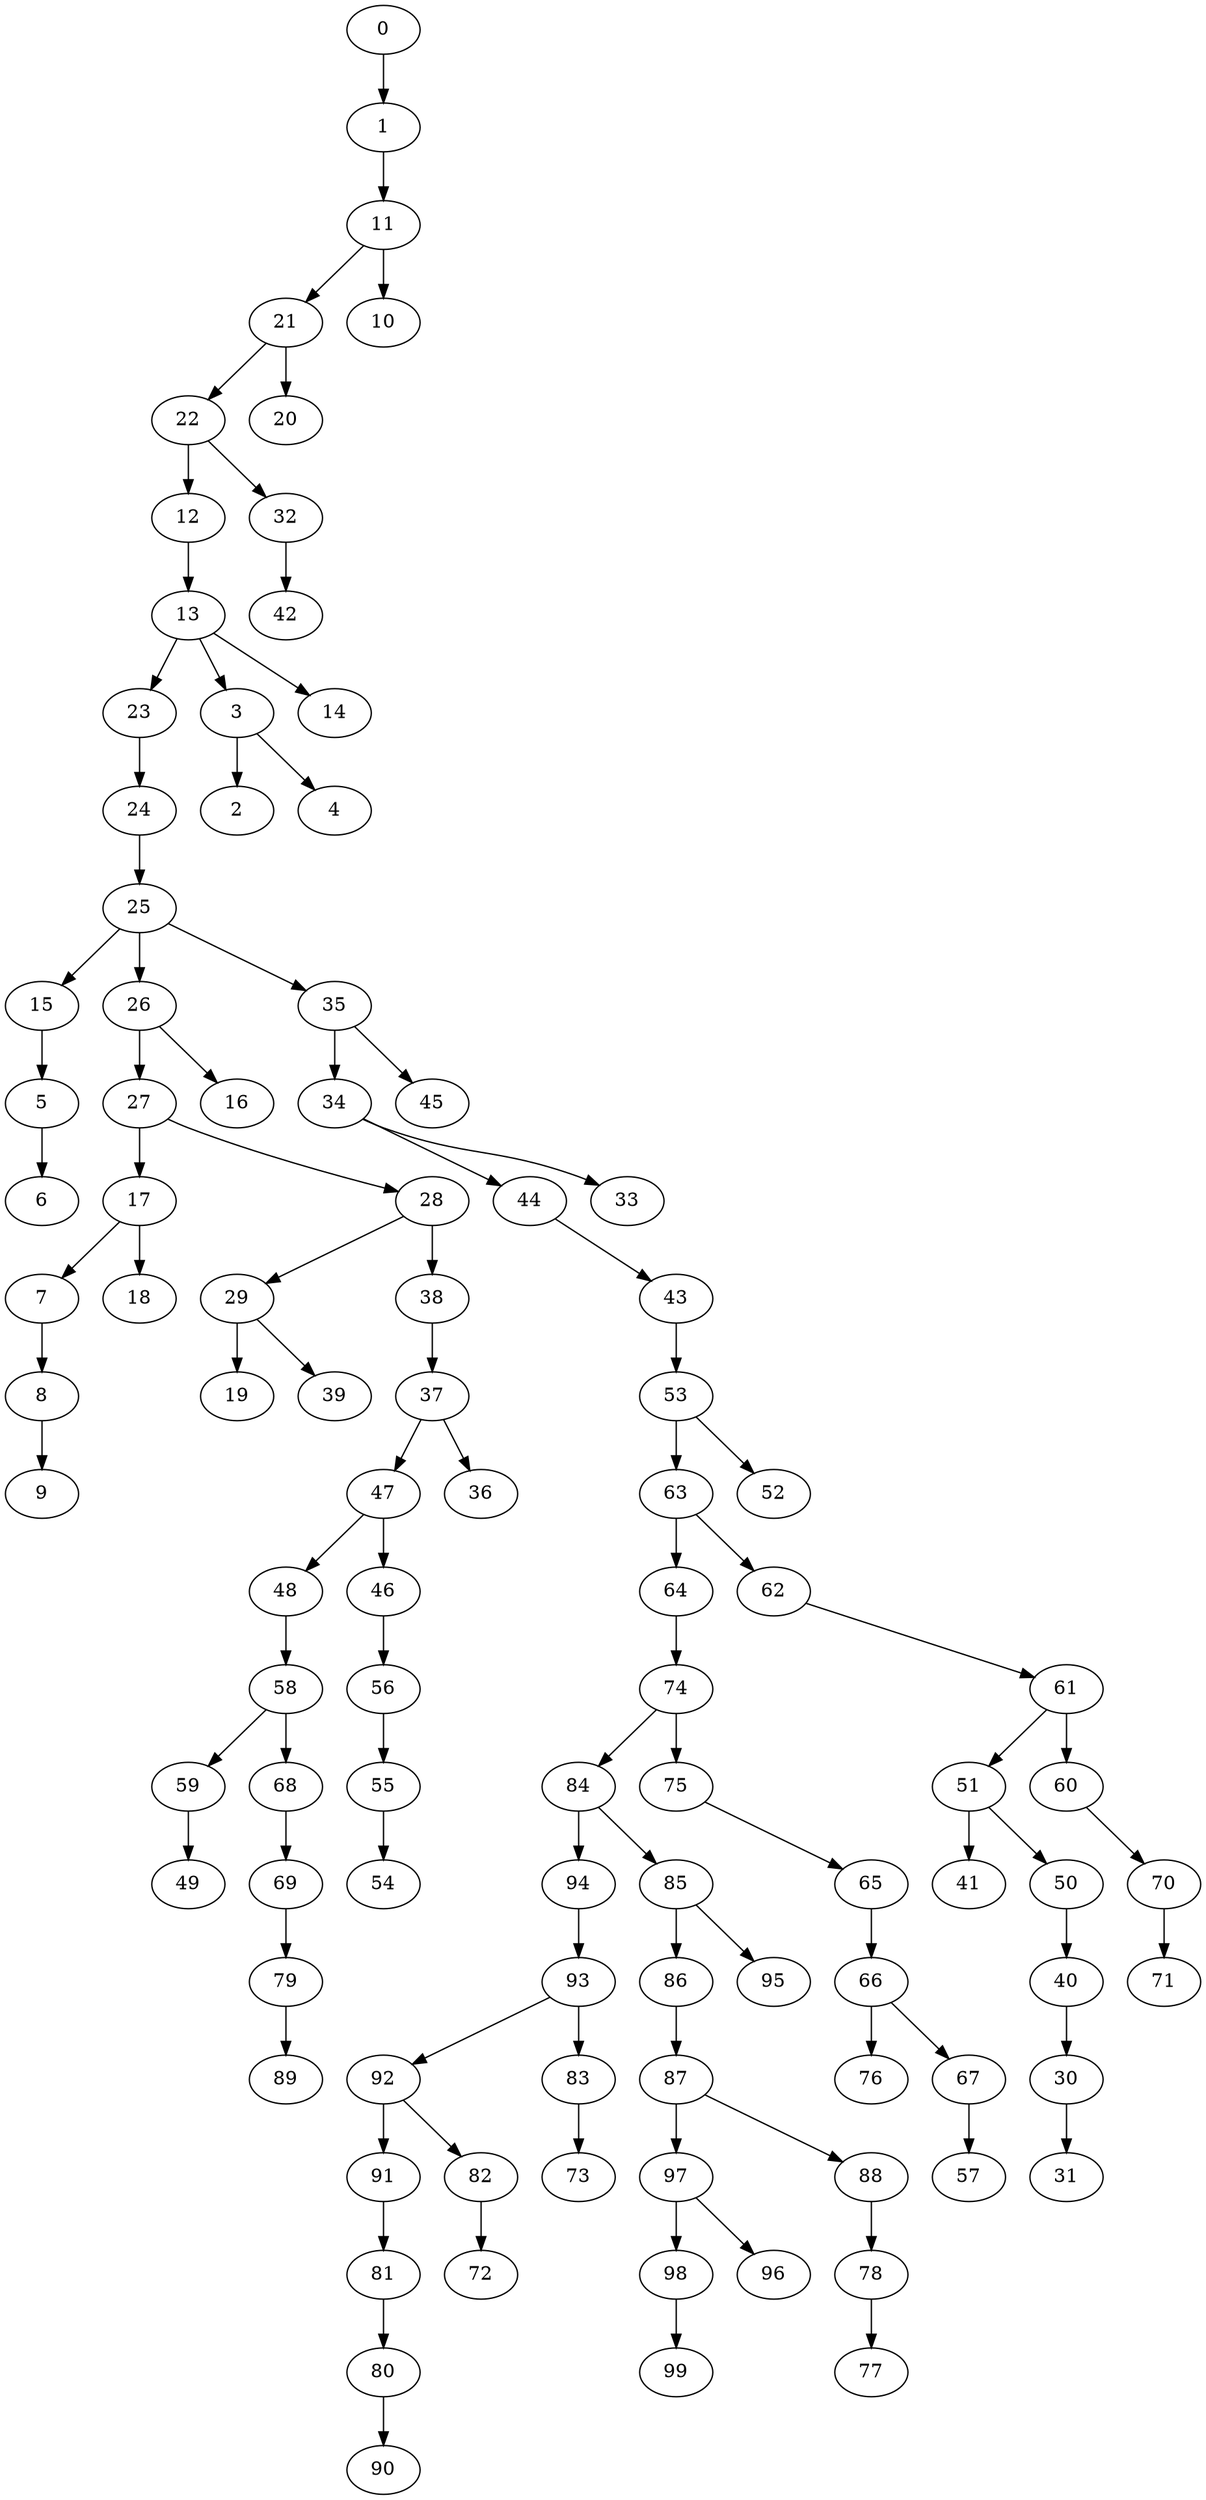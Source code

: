 digraph Grid_columns_10_rows_10_Prim_nodeSource_0 {
"59";
"49";
"8";
"9";
"7";
"17";
"98";
"99";
"97";
"5";
"6";
"15";
"18";
"25";
"29";
"19";
"79";
"89";
"69";
"68";
"51";
"41";
"80";
"90";
"81";
"91";
"92";
"70";
"71";
"83";
"73";
"93";
"82";
"72";
"94";
"84";
"78";
"77";
"88";
"87";
"96";
"86";
"85";
"60";
"61";
"95";
"66";
"76";
"67";
"57";
"65";
"75";
"74";
"30";
"31";
"40";
"50";
"64";
"63";
"62";
"53";
"52";
"43";
"58";
"48";
"55";
"54";
"56";
"46";
"47";
"37";
"36";
"38";
"28";
"27";
"39";
"26";
"16";
"44";
"34";
"33";
"35";
"45";
"24";
"23";
"3";
"2";
"13";
"14";
"4";
"12";
"22";
"21";
"20";
"11";
"10";
"32";
"42";
"1";
"0";
"59" -> "49" [weight=25];
"8" -> "9" [weight=6];
"7" -> "8" [weight=13];
"17" -> "7" [weight=22];
"98" -> "99" [weight=12];
"97" -> "98" [weight=21];
"5" -> "6" [weight=13];
"15" -> "5" [weight=18];
"17" -> "18" [weight=17];
"25" -> "15" [weight=17];
"29" -> "19" [weight=14];
"79" -> "89" [weight=9];
"69" -> "79" [weight=12];
"68" -> "69" [weight=13];
"51" -> "41" [weight=13];
"80" -> "90" [weight=11];
"81" -> "80" [weight=12];
"91" -> "81" [weight=12];
"92" -> "91" [weight=12];
"70" -> "71" [weight=12];
"83" -> "73" [weight=3];
"93" -> "83" [weight=3];
"82" -> "72" [weight=1];
"92" -> "82" [weight=2];
"93" -> "92" [weight=2];
"94" -> "93" [weight=8];
"84" -> "94" [weight=11];
"78" -> "77" [weight=7];
"88" -> "78" [weight=11];
"87" -> "88" [weight=10];
"97" -> "96" [weight=6];
"87" -> "97" [weight=9];
"86" -> "87" [weight=3];
"85" -> "86" [weight=11];
"60" -> "70" [weight=4];
"61" -> "60" [weight=11];
"85" -> "95" [weight=10];
"66" -> "76" [weight=9];
"67" -> "57" [weight=1];
"66" -> "67" [weight=9];
"65" -> "66" [weight=3];
"75" -> "65" [weight=2];
"74" -> "75" [weight=10];
"30" -> "31" [weight=1];
"40" -> "30" [weight=3];
"50" -> "40" [weight=10];
"84" -> "85" [weight=1];
"74" -> "84" [weight=4];
"64" -> "74" [weight=7];
"63" -> "64" [weight=8];
"51" -> "50" [weight=5];
"61" -> "51" [weight=5];
"62" -> "61" [weight=1];
"63" -> "62" [weight=8];
"53" -> "63" [weight=4];
"53" -> "52" [weight=3];
"43" -> "53" [weight=13];
"58" -> "68" [weight=12];
"58" -> "59" [weight=6];
"48" -> "58" [weight=9];
"55" -> "54" [weight=2];
"56" -> "55" [weight=9];
"46" -> "56" [weight=5];
"47" -> "46" [weight=7];
"47" -> "48" [weight=5];
"37" -> "47" [weight=5];
"37" -> "36" [weight=2];
"38" -> "37" [weight=6];
"28" -> "38" [weight=8];
"27" -> "17" [weight=8];
"29" -> "39" [weight=4];
"28" -> "29" [weight=1];
"27" -> "28" [weight=2];
"26" -> "27" [weight=8];
"26" -> "16" [weight=4];
"25" -> "26" [weight=13];
"44" -> "43" [weight=3];
"34" -> "44" [weight=2];
"34" -> "33" [weight=2];
"35" -> "34" [weight=9];
"35" -> "45" [weight=6];
"25" -> "35" [weight=8];
"24" -> "25" [weight=13];
"23" -> "24" [weight=19];
"3" -> "2" [weight=11];
"13" -> "23" [weight=9];
"13" -> "14" [weight=6];
"3" -> "4" [weight=4];
"13" -> "3" [weight=3];
"12" -> "13" [weight=9];
"22" -> "12" [weight=13];
"21" -> "20" [weight=11];
"11" -> "10" [weight=11];
"32" -> "42" [weight=4];
"22" -> "32" [weight=7];
"21" -> "22" [weight=7];
"11" -> "21" [weight=9];
"1" -> "11" [weight=2];
"0" -> "1" [weight=10];
}